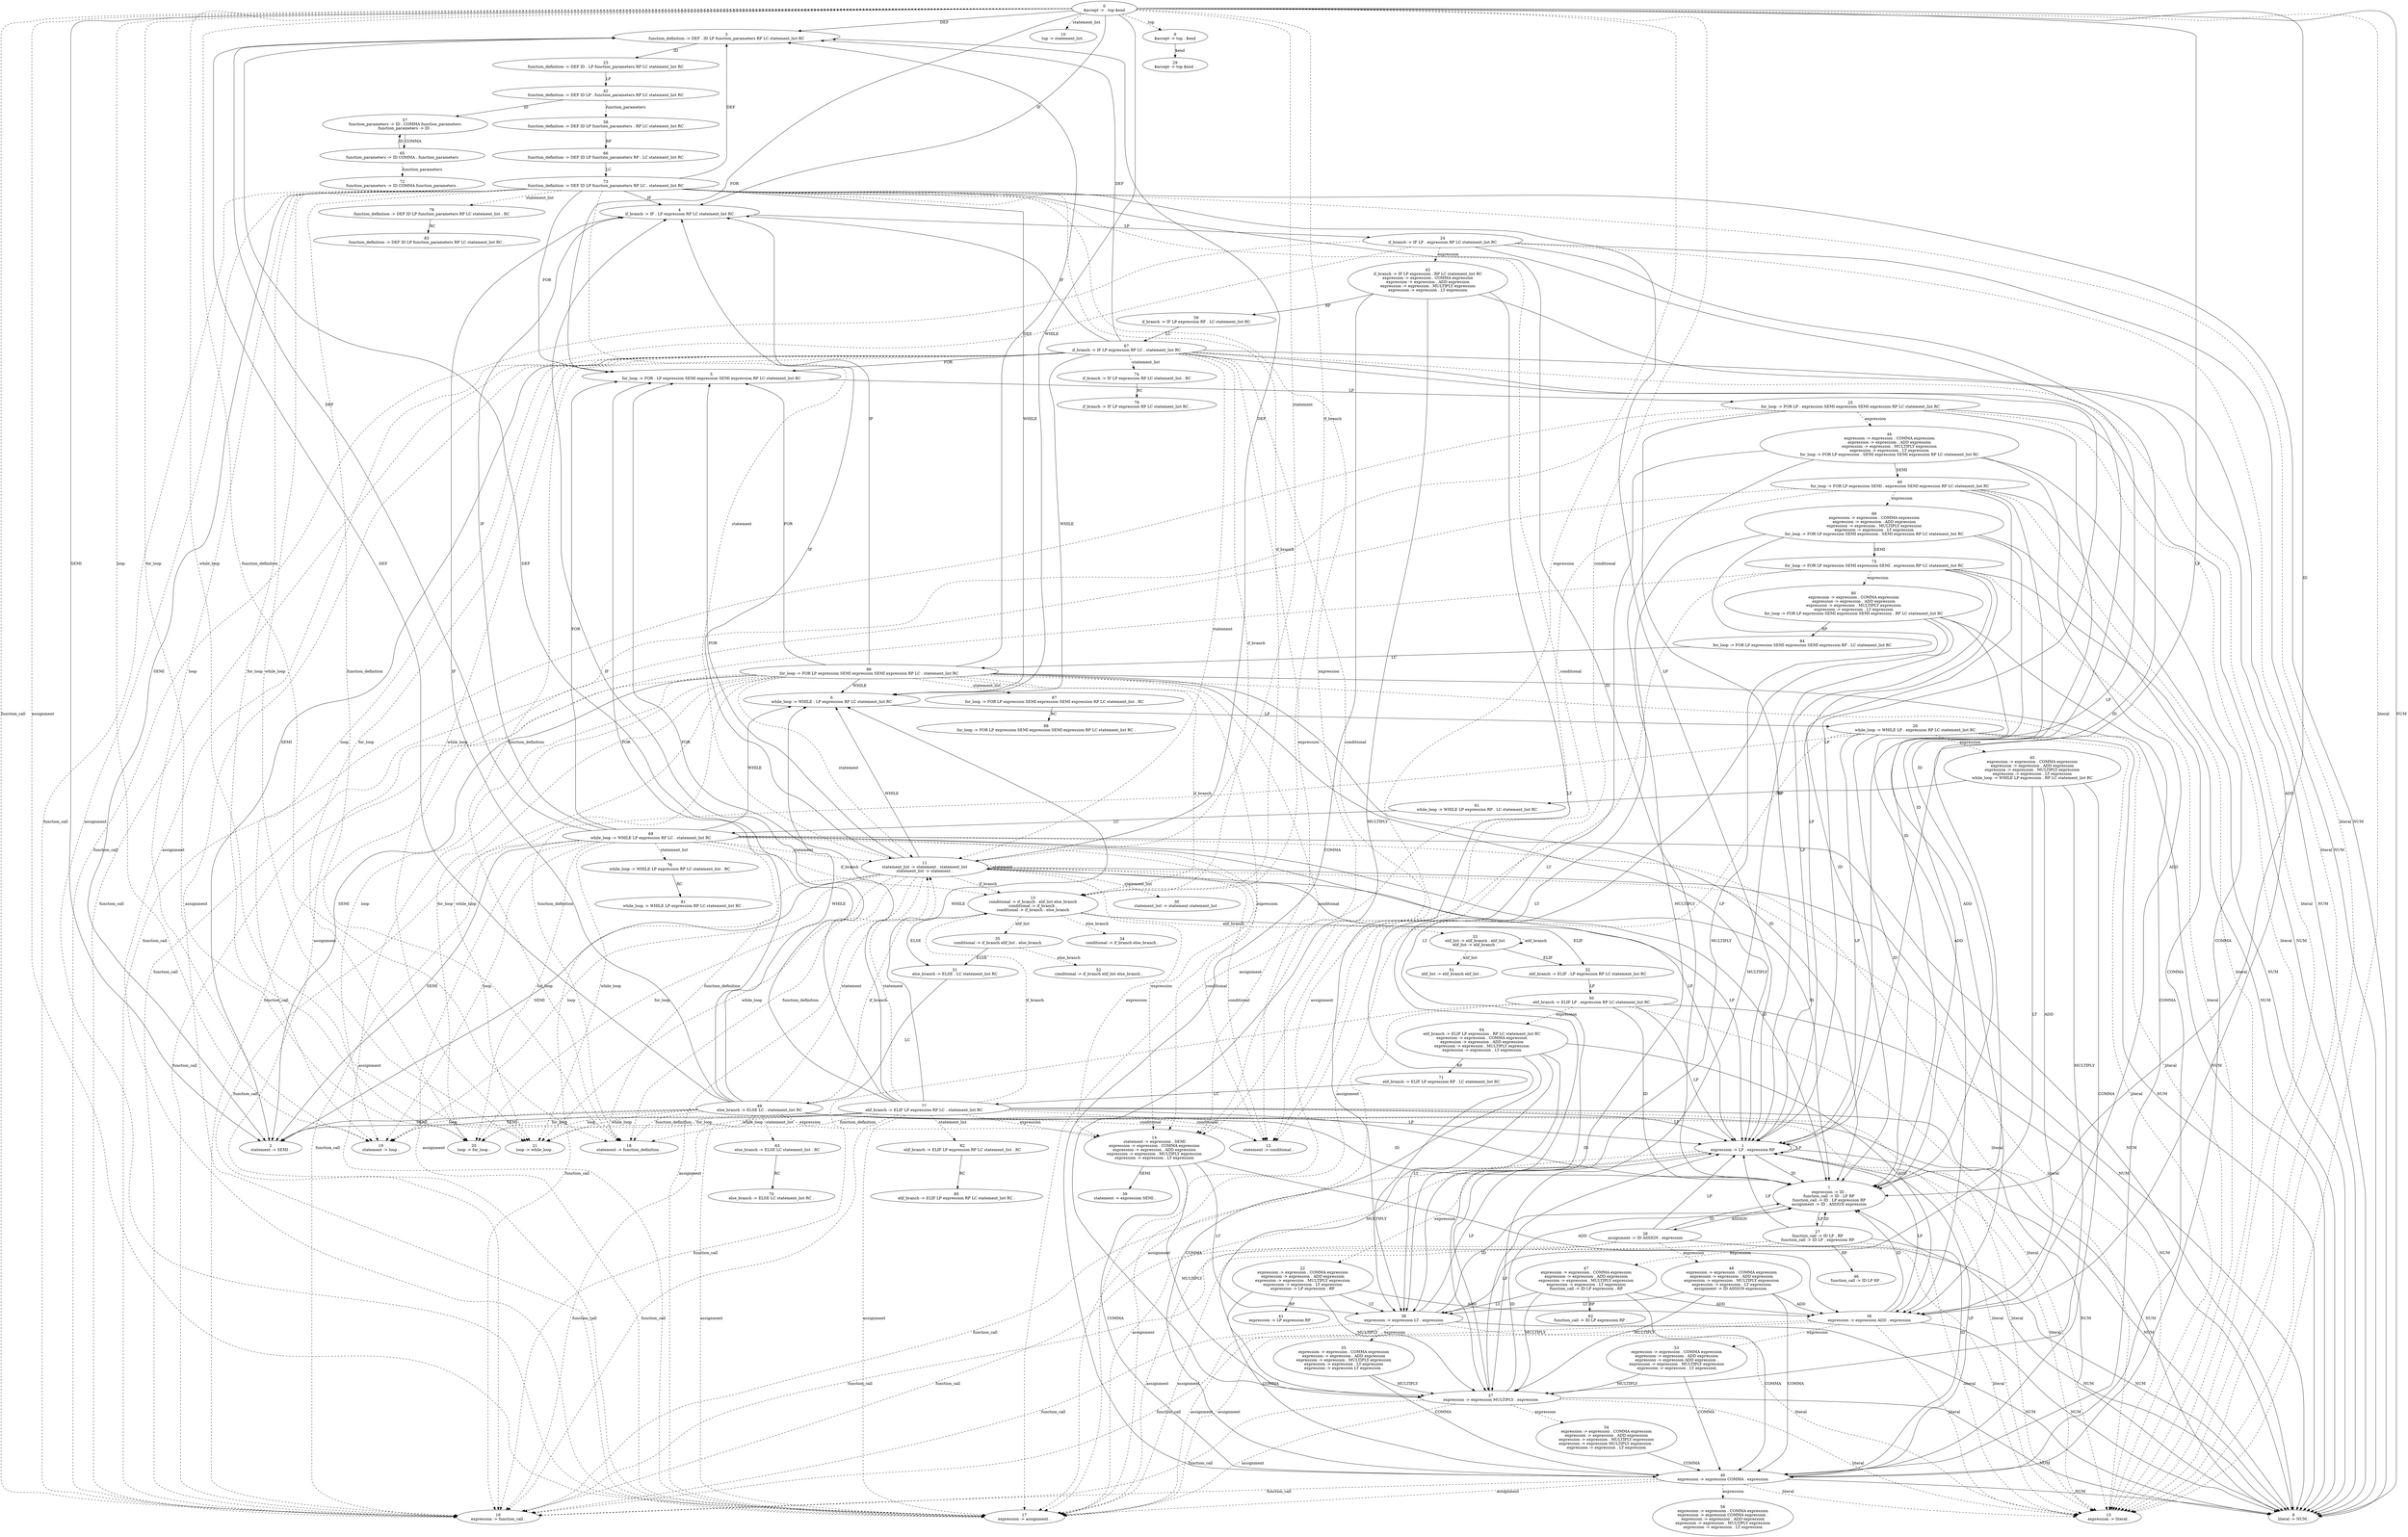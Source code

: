 // Generated by GNU Bison 2.5.
// Report bugs to <bug-bison@gnu.org>.
// Home page: <http://www.gnu.org/software/bison/>.

digraph "parser/anvil.y"
{
  0 [label="0\n$accept -> . top $end"]
  0 -> 1 [style=solid label="LP"]
  0 -> 2 [style=solid label="SEMI"]
  0 -> 3 [style=solid label="DEF"]
  0 -> 4 [style=solid label="IF"]
  0 -> 5 [style=solid label="FOR"]
  0 -> 6 [style=solid label="WHILE"]
  0 -> 7 [style=solid label="ID"]
  0 -> 8 [style=solid label="NUM"]
  0 -> 9 [style=dashed label="top"]
  0 -> 10 [style=dashed label="statement_list"]
  0 -> 11 [style=dashed label="statement"]
  0 -> 12 [style=dashed label="conditional"]
  0 -> 13 [style=dashed label="if_branch"]
  0 -> 14 [style=dashed label="expression"]
  0 -> 15 [style=dashed label="literal"]
  0 -> 16 [style=dashed label="function_call"]
  0 -> 17 [style=dashed label="assignment"]
  0 -> 18 [style=dashed label="function_definition"]
  0 -> 19 [style=dashed label="loop"]
  0 -> 20 [style=dashed label="for_loop"]
  0 -> 21 [style=dashed label="while_loop"]
  1 [label="1\nexpression -> LP . expression RP"]
  1 -> 1 [style=solid label="LP"]
  1 -> 7 [style=solid label="ID"]
  1 -> 8 [style=solid label="NUM"]
  1 -> 22 [style=dashed label="expression"]
  1 -> 15 [style=dashed label="literal"]
  1 -> 16 [style=dashed label="function_call"]
  1 -> 17 [style=dashed label="assignment"]
  2 [label="2\nstatement -> SEMI ."]
  3 [label="3\nfunction_definition -> DEF . ID LP function_parameters RP LC statement_list RC"]
  3 -> 23 [style=solid label="ID"]
  4 [label="4\nif_branch -> IF . LP expression RP LC statement_list RC"]
  4 -> 24 [style=solid label="LP"]
  5 [label="5\nfor_loop -> FOR . LP expression SEMI expression SEMI expression RP LC statement_list RC"]
  5 -> 25 [style=solid label="LP"]
  6 [label="6\nwhile_loop -> WHILE . LP expression RP LC statement_list RC"]
  6 -> 26 [style=solid label="LP"]
  7 [label="7\nexpression -> ID .\nfunction_call -> ID . LP RP\nfunction_call -> ID . LP expression RP\nassignment -> ID . ASSIGN expression"]
  7 -> 27 [style=solid label="LP"]
  7 -> 28 [style=solid label="ASSIGN"]
  8 [label="8\nliteral -> NUM ."]
  9 [label="9\n$accept -> top . $end"]
  9 -> 29 [style=solid label="$end"]
  10 [label="10\ntop -> statement_list ."]
  11 [label="11\nstatement_list -> statement . statement_list\nstatement_list -> statement ."]
  11 -> 1 [style=solid label="LP"]
  11 -> 2 [style=solid label="SEMI"]
  11 -> 3 [style=solid label="DEF"]
  11 -> 4 [style=solid label="IF"]
  11 -> 5 [style=solid label="FOR"]
  11 -> 6 [style=solid label="WHILE"]
  11 -> 7 [style=solid label="ID"]
  11 -> 8 [style=solid label="NUM"]
  11 -> 30 [style=dashed label="statement_list"]
  11 -> 11 [style=dashed label="statement"]
  11 -> 12 [style=dashed label="conditional"]
  11 -> 13 [style=dashed label="if_branch"]
  11 -> 14 [style=dashed label="expression"]
  11 -> 15 [style=dashed label="literal"]
  11 -> 16 [style=dashed label="function_call"]
  11 -> 17 [style=dashed label="assignment"]
  11 -> 18 [style=dashed label="function_definition"]
  11 -> 19 [style=dashed label="loop"]
  11 -> 20 [style=dashed label="for_loop"]
  11 -> 21 [style=dashed label="while_loop"]
  12 [label="12\nstatement -> conditional ."]
  13 [label="13\nconditional -> if_branch . elif_list else_branch\nconditional -> if_branch .\nconditional -> if_branch . else_branch"]
  13 -> 31 [style=solid label="ELSE"]
  13 -> 32 [style=solid label="ELIF"]
  13 -> 33 [style=dashed label="elif_branch"]
  13 -> 34 [style=dashed label="else_branch"]
  13 -> 35 [style=dashed label="elif_list"]
  14 [label="14\nstatement -> expression . SEMI\nexpression -> expression . COMMA expression\nexpression -> expression . ADD expression\nexpression -> expression . MULTIPLY expression\nexpression -> expression . LT expression"]
  14 -> 36 [style=solid label="ADD"]
  14 -> 37 [style=solid label="MULTIPLY"]
  14 -> 38 [style=solid label="LT"]
  14 -> 39 [style=solid label="SEMI"]
  14 -> 40 [style=solid label="COMMA"]
  15 [label="15\nexpression -> literal ."]
  16 [label="16\nexpression -> function_call ."]
  17 [label="17\nexpression -> assignment ."]
  18 [label="18\nstatement -> function_definition ."]
  19 [label="19\nstatement -> loop ."]
  20 [label="20\nloop -> for_loop ."]
  21 [label="21\nloop -> while_loop ."]
  22 [label="22\nexpression -> expression . COMMA expression\nexpression -> expression . ADD expression\nexpression -> expression . MULTIPLY expression\nexpression -> expression . LT expression\nexpression -> LP expression . RP"]
  22 -> 36 [style=solid label="ADD"]
  22 -> 37 [style=solid label="MULTIPLY"]
  22 -> 38 [style=solid label="LT"]
  22 -> 41 [style=solid label="RP"]
  22 -> 40 [style=solid label="COMMA"]
  23 [label="23\nfunction_definition -> DEF ID . LP function_parameters RP LC statement_list RC"]
  23 -> 42 [style=solid label="LP"]
  24 [label="24\nif_branch -> IF LP . expression RP LC statement_list RC"]
  24 -> 1 [style=solid label="LP"]
  24 -> 7 [style=solid label="ID"]
  24 -> 8 [style=solid label="NUM"]
  24 -> 43 [style=dashed label="expression"]
  24 -> 15 [style=dashed label="literal"]
  24 -> 16 [style=dashed label="function_call"]
  24 -> 17 [style=dashed label="assignment"]
  25 [label="25\nfor_loop -> FOR LP . expression SEMI expression SEMI expression RP LC statement_list RC"]
  25 -> 1 [style=solid label="LP"]
  25 -> 7 [style=solid label="ID"]
  25 -> 8 [style=solid label="NUM"]
  25 -> 44 [style=dashed label="expression"]
  25 -> 15 [style=dashed label="literal"]
  25 -> 16 [style=dashed label="function_call"]
  25 -> 17 [style=dashed label="assignment"]
  26 [label="26\nwhile_loop -> WHILE LP . expression RP LC statement_list RC"]
  26 -> 1 [style=solid label="LP"]
  26 -> 7 [style=solid label="ID"]
  26 -> 8 [style=solid label="NUM"]
  26 -> 45 [style=dashed label="expression"]
  26 -> 15 [style=dashed label="literal"]
  26 -> 16 [style=dashed label="function_call"]
  26 -> 17 [style=dashed label="assignment"]
  27 [label="27\nfunction_call -> ID LP . RP\nfunction_call -> ID LP . expression RP"]
  27 -> 1 [style=solid label="LP"]
  27 -> 46 [style=solid label="RP"]
  27 -> 7 [style=solid label="ID"]
  27 -> 8 [style=solid label="NUM"]
  27 -> 47 [style=dashed label="expression"]
  27 -> 15 [style=dashed label="literal"]
  27 -> 16 [style=dashed label="function_call"]
  27 -> 17 [style=dashed label="assignment"]
  28 [label="28\nassignment -> ID ASSIGN . expression"]
  28 -> 1 [style=solid label="LP"]
  28 -> 7 [style=solid label="ID"]
  28 -> 8 [style=solid label="NUM"]
  28 -> 48 [style=dashed label="expression"]
  28 -> 15 [style=dashed label="literal"]
  28 -> 16 [style=dashed label="function_call"]
  28 -> 17 [style=dashed label="assignment"]
  29 [label="29\n$accept -> top $end ."]
  30 [label="30\nstatement_list -> statement statement_list ."]
  31 [label="31\nelse_branch -> ELSE . LC statement_list RC"]
  31 -> 49 [style=solid label="LC"]
  32 [label="32\nelif_branch -> ELIF . LP expression RP LC statement_list RC"]
  32 -> 50 [style=solid label="LP"]
  33 [label="33\nelif_list -> elif_branch . elif_list\nelif_list -> elif_branch ."]
  33 -> 32 [style=solid label="ELIF"]
  33 -> 33 [style=dashed label="elif_branch"]
  33 -> 51 [style=dashed label="elif_list"]
  34 [label="34\nconditional -> if_branch else_branch ."]
  35 [label="35\nconditional -> if_branch elif_list . else_branch"]
  35 -> 31 [style=solid label="ELSE"]
  35 -> 52 [style=dashed label="else_branch"]
  36 [label="36\nexpression -> expression ADD . expression"]
  36 -> 1 [style=solid label="LP"]
  36 -> 7 [style=solid label="ID"]
  36 -> 8 [style=solid label="NUM"]
  36 -> 53 [style=dashed label="expression"]
  36 -> 15 [style=dashed label="literal"]
  36 -> 16 [style=dashed label="function_call"]
  36 -> 17 [style=dashed label="assignment"]
  37 [label="37\nexpression -> expression MULTIPLY . expression"]
  37 -> 1 [style=solid label="LP"]
  37 -> 7 [style=solid label="ID"]
  37 -> 8 [style=solid label="NUM"]
  37 -> 54 [style=dashed label="expression"]
  37 -> 15 [style=dashed label="literal"]
  37 -> 16 [style=dashed label="function_call"]
  37 -> 17 [style=dashed label="assignment"]
  38 [label="38\nexpression -> expression LT . expression"]
  38 -> 1 [style=solid label="LP"]
  38 -> 7 [style=solid label="ID"]
  38 -> 8 [style=solid label="NUM"]
  38 -> 55 [style=dashed label="expression"]
  38 -> 15 [style=dashed label="literal"]
  38 -> 16 [style=dashed label="function_call"]
  38 -> 17 [style=dashed label="assignment"]
  39 [label="39\nstatement -> expression SEMI ."]
  40 [label="40\nexpression -> expression COMMA . expression"]
  40 -> 1 [style=solid label="LP"]
  40 -> 7 [style=solid label="ID"]
  40 -> 8 [style=solid label="NUM"]
  40 -> 56 [style=dashed label="expression"]
  40 -> 15 [style=dashed label="literal"]
  40 -> 16 [style=dashed label="function_call"]
  40 -> 17 [style=dashed label="assignment"]
  41 [label="41\nexpression -> LP expression RP ."]
  42 [label="42\nfunction_definition -> DEF ID LP . function_parameters RP LC statement_list RC"]
  42 -> 57 [style=solid label="ID"]
  42 -> 58 [style=dashed label="function_parameters"]
  43 [label="43\nif_branch -> IF LP expression . RP LC statement_list RC\nexpression -> expression . COMMA expression\nexpression -> expression . ADD expression\nexpression -> expression . MULTIPLY expression\nexpression -> expression . LT expression"]
  43 -> 36 [style=solid label="ADD"]
  43 -> 37 [style=solid label="MULTIPLY"]
  43 -> 38 [style=solid label="LT"]
  43 -> 59 [style=solid label="RP"]
  43 -> 40 [style=solid label="COMMA"]
  44 [label="44\nexpression -> expression . COMMA expression\nexpression -> expression . ADD expression\nexpression -> expression . MULTIPLY expression\nexpression -> expression . LT expression\nfor_loop -> FOR LP expression . SEMI expression SEMI expression RP LC statement_list RC"]
  44 -> 36 [style=solid label="ADD"]
  44 -> 37 [style=solid label="MULTIPLY"]
  44 -> 38 [style=solid label="LT"]
  44 -> 60 [style=solid label="SEMI"]
  44 -> 40 [style=solid label="COMMA"]
  45 [label="45\nexpression -> expression . COMMA expression\nexpression -> expression . ADD expression\nexpression -> expression . MULTIPLY expression\nexpression -> expression . LT expression\nwhile_loop -> WHILE LP expression . RP LC statement_list RC"]
  45 -> 36 [style=solid label="ADD"]
  45 -> 37 [style=solid label="MULTIPLY"]
  45 -> 38 [style=solid label="LT"]
  45 -> 61 [style=solid label="RP"]
  45 -> 40 [style=solid label="COMMA"]
  46 [label="46\nfunction_call -> ID LP RP ."]
  47 [label="47\nexpression -> expression . COMMA expression\nexpression -> expression . ADD expression\nexpression -> expression . MULTIPLY expression\nexpression -> expression . LT expression\nfunction_call -> ID LP expression . RP"]
  47 -> 36 [style=solid label="ADD"]
  47 -> 37 [style=solid label="MULTIPLY"]
  47 -> 38 [style=solid label="LT"]
  47 -> 62 [style=solid label="RP"]
  47 -> 40 [style=solid label="COMMA"]
  48 [label="48\nexpression -> expression . COMMA expression\nexpression -> expression . ADD expression\nexpression -> expression . MULTIPLY expression\nexpression -> expression . LT expression\nassignment -> ID ASSIGN expression ."]
  48 -> 36 [style=solid label="ADD"]
  48 -> 37 [style=solid label="MULTIPLY"]
  48 -> 38 [style=solid label="LT"]
  48 -> 40 [style=solid label="COMMA"]
  49 [label="49\nelse_branch -> ELSE LC . statement_list RC"]
  49 -> 1 [style=solid label="LP"]
  49 -> 2 [style=solid label="SEMI"]
  49 -> 3 [style=solid label="DEF"]
  49 -> 4 [style=solid label="IF"]
  49 -> 5 [style=solid label="FOR"]
  49 -> 6 [style=solid label="WHILE"]
  49 -> 7 [style=solid label="ID"]
  49 -> 8 [style=solid label="NUM"]
  49 -> 63 [style=dashed label="statement_list"]
  49 -> 11 [style=dashed label="statement"]
  49 -> 12 [style=dashed label="conditional"]
  49 -> 13 [style=dashed label="if_branch"]
  49 -> 14 [style=dashed label="expression"]
  49 -> 15 [style=dashed label="literal"]
  49 -> 16 [style=dashed label="function_call"]
  49 -> 17 [style=dashed label="assignment"]
  49 -> 18 [style=dashed label="function_definition"]
  49 -> 19 [style=dashed label="loop"]
  49 -> 20 [style=dashed label="for_loop"]
  49 -> 21 [style=dashed label="while_loop"]
  50 [label="50\nelif_branch -> ELIF LP . expression RP LC statement_list RC"]
  50 -> 1 [style=solid label="LP"]
  50 -> 7 [style=solid label="ID"]
  50 -> 8 [style=solid label="NUM"]
  50 -> 64 [style=dashed label="expression"]
  50 -> 15 [style=dashed label="literal"]
  50 -> 16 [style=dashed label="function_call"]
  50 -> 17 [style=dashed label="assignment"]
  51 [label="51\nelif_list -> elif_branch elif_list ."]
  52 [label="52\nconditional -> if_branch elif_list else_branch ."]
  53 [label="53\nexpression -> expression . COMMA expression\nexpression -> expression . ADD expression\nexpression -> expression ADD expression .\nexpression -> expression . MULTIPLY expression\nexpression -> expression . LT expression"]
  53 -> 37 [style=solid label="MULTIPLY"]
  53 -> 40 [style=solid label="COMMA"]
  54 [label="54\nexpression -> expression . COMMA expression\nexpression -> expression . ADD expression\nexpression -> expression . MULTIPLY expression\nexpression -> expression MULTIPLY expression .\nexpression -> expression . LT expression"]
  54 -> 40 [style=solid label="COMMA"]
  55 [label="55\nexpression -> expression . COMMA expression\nexpression -> expression . ADD expression\nexpression -> expression . MULTIPLY expression\nexpression -> expression . LT expression\nexpression -> expression LT expression ."]
  55 -> 37 [style=solid label="MULTIPLY"]
  55 -> 40 [style=solid label="COMMA"]
  56 [label="56\nexpression -> expression . COMMA expression\nexpression -> expression COMMA expression .\nexpression -> expression . ADD expression\nexpression -> expression . MULTIPLY expression\nexpression -> expression . LT expression"]
  57 [label="57\nfunction_parameters -> ID . COMMA function_parameters\nfunction_parameters -> ID ."]
  57 -> 65 [style=solid label="COMMA"]
  58 [label="58\nfunction_definition -> DEF ID LP function_parameters . RP LC statement_list RC"]
  58 -> 66 [style=solid label="RP"]
  59 [label="59\nif_branch -> IF LP expression RP . LC statement_list RC"]
  59 -> 67 [style=solid label="LC"]
  60 [label="60\nfor_loop -> FOR LP expression SEMI . expression SEMI expression RP LC statement_list RC"]
  60 -> 1 [style=solid label="LP"]
  60 -> 7 [style=solid label="ID"]
  60 -> 8 [style=solid label="NUM"]
  60 -> 68 [style=dashed label="expression"]
  60 -> 15 [style=dashed label="literal"]
  60 -> 16 [style=dashed label="function_call"]
  60 -> 17 [style=dashed label="assignment"]
  61 [label="61\nwhile_loop -> WHILE LP expression RP . LC statement_list RC"]
  61 -> 69 [style=solid label="LC"]
  62 [label="62\nfunction_call -> ID LP expression RP ."]
  63 [label="63\nelse_branch -> ELSE LC statement_list . RC"]
  63 -> 70 [style=solid label="RC"]
  64 [label="64\nelif_branch -> ELIF LP expression . RP LC statement_list RC\nexpression -> expression . COMMA expression\nexpression -> expression . ADD expression\nexpression -> expression . MULTIPLY expression\nexpression -> expression . LT expression"]
  64 -> 36 [style=solid label="ADD"]
  64 -> 37 [style=solid label="MULTIPLY"]
  64 -> 38 [style=solid label="LT"]
  64 -> 71 [style=solid label="RP"]
  64 -> 40 [style=solid label="COMMA"]
  65 [label="65\nfunction_parameters -> ID COMMA . function_parameters"]
  65 -> 57 [style=solid label="ID"]
  65 -> 72 [style=dashed label="function_parameters"]
  66 [label="66\nfunction_definition -> DEF ID LP function_parameters RP . LC statement_list RC"]
  66 -> 73 [style=solid label="LC"]
  67 [label="67\nif_branch -> IF LP expression RP LC . statement_list RC"]
  67 -> 1 [style=solid label="LP"]
  67 -> 2 [style=solid label="SEMI"]
  67 -> 3 [style=solid label="DEF"]
  67 -> 4 [style=solid label="IF"]
  67 -> 5 [style=solid label="FOR"]
  67 -> 6 [style=solid label="WHILE"]
  67 -> 7 [style=solid label="ID"]
  67 -> 8 [style=solid label="NUM"]
  67 -> 74 [style=dashed label="statement_list"]
  67 -> 11 [style=dashed label="statement"]
  67 -> 12 [style=dashed label="conditional"]
  67 -> 13 [style=dashed label="if_branch"]
  67 -> 14 [style=dashed label="expression"]
  67 -> 15 [style=dashed label="literal"]
  67 -> 16 [style=dashed label="function_call"]
  67 -> 17 [style=dashed label="assignment"]
  67 -> 18 [style=dashed label="function_definition"]
  67 -> 19 [style=dashed label="loop"]
  67 -> 20 [style=dashed label="for_loop"]
  67 -> 21 [style=dashed label="while_loop"]
  68 [label="68\nexpression -> expression . COMMA expression\nexpression -> expression . ADD expression\nexpression -> expression . MULTIPLY expression\nexpression -> expression . LT expression\nfor_loop -> FOR LP expression SEMI expression . SEMI expression RP LC statement_list RC"]
  68 -> 36 [style=solid label="ADD"]
  68 -> 37 [style=solid label="MULTIPLY"]
  68 -> 38 [style=solid label="LT"]
  68 -> 75 [style=solid label="SEMI"]
  68 -> 40 [style=solid label="COMMA"]
  69 [label="69\nwhile_loop -> WHILE LP expression RP LC . statement_list RC"]
  69 -> 1 [style=solid label="LP"]
  69 -> 2 [style=solid label="SEMI"]
  69 -> 3 [style=solid label="DEF"]
  69 -> 4 [style=solid label="IF"]
  69 -> 5 [style=solid label="FOR"]
  69 -> 6 [style=solid label="WHILE"]
  69 -> 7 [style=solid label="ID"]
  69 -> 8 [style=solid label="NUM"]
  69 -> 76 [style=dashed label="statement_list"]
  69 -> 11 [style=dashed label="statement"]
  69 -> 12 [style=dashed label="conditional"]
  69 -> 13 [style=dashed label="if_branch"]
  69 -> 14 [style=dashed label="expression"]
  69 -> 15 [style=dashed label="literal"]
  69 -> 16 [style=dashed label="function_call"]
  69 -> 17 [style=dashed label="assignment"]
  69 -> 18 [style=dashed label="function_definition"]
  69 -> 19 [style=dashed label="loop"]
  69 -> 20 [style=dashed label="for_loop"]
  69 -> 21 [style=dashed label="while_loop"]
  70 [label="70\nelse_branch -> ELSE LC statement_list RC ."]
  71 [label="71\nelif_branch -> ELIF LP expression RP . LC statement_list RC"]
  71 -> 77 [style=solid label="LC"]
  72 [label="72\nfunction_parameters -> ID COMMA function_parameters ."]
  73 [label="73\nfunction_definition -> DEF ID LP function_parameters RP LC . statement_list RC"]
  73 -> 1 [style=solid label="LP"]
  73 -> 2 [style=solid label="SEMI"]
  73 -> 3 [style=solid label="DEF"]
  73 -> 4 [style=solid label="IF"]
  73 -> 5 [style=solid label="FOR"]
  73 -> 6 [style=solid label="WHILE"]
  73 -> 7 [style=solid label="ID"]
  73 -> 8 [style=solid label="NUM"]
  73 -> 78 [style=dashed label="statement_list"]
  73 -> 11 [style=dashed label="statement"]
  73 -> 12 [style=dashed label="conditional"]
  73 -> 13 [style=dashed label="if_branch"]
  73 -> 14 [style=dashed label="expression"]
  73 -> 15 [style=dashed label="literal"]
  73 -> 16 [style=dashed label="function_call"]
  73 -> 17 [style=dashed label="assignment"]
  73 -> 18 [style=dashed label="function_definition"]
  73 -> 19 [style=dashed label="loop"]
  73 -> 20 [style=dashed label="for_loop"]
  73 -> 21 [style=dashed label="while_loop"]
  74 [label="74\nif_branch -> IF LP expression RP LC statement_list . RC"]
  74 -> 79 [style=solid label="RC"]
  75 [label="75\nfor_loop -> FOR LP expression SEMI expression SEMI . expression RP LC statement_list RC"]
  75 -> 1 [style=solid label="LP"]
  75 -> 7 [style=solid label="ID"]
  75 -> 8 [style=solid label="NUM"]
  75 -> 80 [style=dashed label="expression"]
  75 -> 15 [style=dashed label="literal"]
  75 -> 16 [style=dashed label="function_call"]
  75 -> 17 [style=dashed label="assignment"]
  76 [label="76\nwhile_loop -> WHILE LP expression RP LC statement_list . RC"]
  76 -> 81 [style=solid label="RC"]
  77 [label="77\nelif_branch -> ELIF LP expression RP LC . statement_list RC"]
  77 -> 1 [style=solid label="LP"]
  77 -> 2 [style=solid label="SEMI"]
  77 -> 3 [style=solid label="DEF"]
  77 -> 4 [style=solid label="IF"]
  77 -> 5 [style=solid label="FOR"]
  77 -> 6 [style=solid label="WHILE"]
  77 -> 7 [style=solid label="ID"]
  77 -> 8 [style=solid label="NUM"]
  77 -> 82 [style=dashed label="statement_list"]
  77 -> 11 [style=dashed label="statement"]
  77 -> 12 [style=dashed label="conditional"]
  77 -> 13 [style=dashed label="if_branch"]
  77 -> 14 [style=dashed label="expression"]
  77 -> 15 [style=dashed label="literal"]
  77 -> 16 [style=dashed label="function_call"]
  77 -> 17 [style=dashed label="assignment"]
  77 -> 18 [style=dashed label="function_definition"]
  77 -> 19 [style=dashed label="loop"]
  77 -> 20 [style=dashed label="for_loop"]
  77 -> 21 [style=dashed label="while_loop"]
  78 [label="78\nfunction_definition -> DEF ID LP function_parameters RP LC statement_list . RC"]
  78 -> 83 [style=solid label="RC"]
  79 [label="79\nif_branch -> IF LP expression RP LC statement_list RC ."]
  80 [label="80\nexpression -> expression . COMMA expression\nexpression -> expression . ADD expression\nexpression -> expression . MULTIPLY expression\nexpression -> expression . LT expression\nfor_loop -> FOR LP expression SEMI expression SEMI expression . RP LC statement_list RC"]
  80 -> 36 [style=solid label="ADD"]
  80 -> 37 [style=solid label="MULTIPLY"]
  80 -> 38 [style=solid label="LT"]
  80 -> 84 [style=solid label="RP"]
  80 -> 40 [style=solid label="COMMA"]
  81 [label="81\nwhile_loop -> WHILE LP expression RP LC statement_list RC ."]
  82 [label="82\nelif_branch -> ELIF LP expression RP LC statement_list . RC"]
  82 -> 85 [style=solid label="RC"]
  83 [label="83\nfunction_definition -> DEF ID LP function_parameters RP LC statement_list RC ."]
  84 [label="84\nfor_loop -> FOR LP expression SEMI expression SEMI expression RP . LC statement_list RC"]
  84 -> 86 [style=solid label="LC"]
  85 [label="85\nelif_branch -> ELIF LP expression RP LC statement_list RC ."]
  86 [label="86\nfor_loop -> FOR LP expression SEMI expression SEMI expression RP LC . statement_list RC"]
  86 -> 1 [style=solid label="LP"]
  86 -> 2 [style=solid label="SEMI"]
  86 -> 3 [style=solid label="DEF"]
  86 -> 4 [style=solid label="IF"]
  86 -> 5 [style=solid label="FOR"]
  86 -> 6 [style=solid label="WHILE"]
  86 -> 7 [style=solid label="ID"]
  86 -> 8 [style=solid label="NUM"]
  86 -> 87 [style=dashed label="statement_list"]
  86 -> 11 [style=dashed label="statement"]
  86 -> 12 [style=dashed label="conditional"]
  86 -> 13 [style=dashed label="if_branch"]
  86 -> 14 [style=dashed label="expression"]
  86 -> 15 [style=dashed label="literal"]
  86 -> 16 [style=dashed label="function_call"]
  86 -> 17 [style=dashed label="assignment"]
  86 -> 18 [style=dashed label="function_definition"]
  86 -> 19 [style=dashed label="loop"]
  86 -> 20 [style=dashed label="for_loop"]
  86 -> 21 [style=dashed label="while_loop"]
  87 [label="87\nfor_loop -> FOR LP expression SEMI expression SEMI expression RP LC statement_list . RC"]
  87 -> 88 [style=solid label="RC"]
  88 [label="88\nfor_loop -> FOR LP expression SEMI expression SEMI expression RP LC statement_list RC ."]
}
